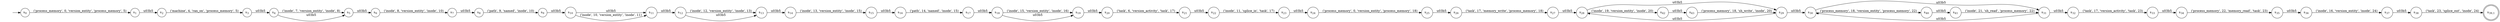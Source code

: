 digraph NFA {
    rankdir = LR;
    I [style = invis];
    I -> S0;
    S0 [label = <s<sub>0</sub>>, shape = circle];
    S1 [label = <s<sub>1</sub>>, shape = circle];
    S2 [label = <s<sub>2</sub>>, shape = circle];
    S3 [label = <s<sub>3</sub>>, shape = circle];
    S4 [label = <s<sub>4</sub>>, shape = circle];
    S5 [label = <s<sub>5</sub>>, shape = circle];
    S6 [label = <s<sub>6</sub>>, shape = circle];
    S7 [label = <s<sub>7</sub>>, shape = circle];
    S8 [label = <s<sub>8</sub>>, shape = circle];
    S9 [label = <s<sub>9</sub>>, shape = circle];
    S10 [label = <s<sub>10</sub>>, shape = circle];
    S11 [label = <s<sub>11</sub>>, shape = circle];
    S12 [label = <s<sub>12</sub>>, shape = circle];
    S13 [label = <s<sub>13</sub>>, shape = circle];
    S14 [label = <s<sub>14</sub>>, shape = circle];
    S15 [label = <s<sub>15</sub>>, shape = circle];
    S16 [label = <s<sub>16</sub>>, shape = circle];
    S17 [label = <s<sub>17</sub>>, shape = circle];
    S18 [label = <s<sub>18</sub>>, shape = circle];
    S19 [label = <s<sub>19</sub>>, shape = circle];
    S20 [label = <s<sub>20</sub>>, shape = circle];
    S21 [label = <s<sub>21</sub>>, shape = circle];
    S22 [label = <s<sub>22</sub>>, shape = circle];
    S23 [label = <s<sub>23</sub>>, shape = circle];
    S24 [label = <s<sub>24</sub>>, shape = circle];
    S25 [label = <s<sub>25</sub>>, shape = circle];
    S26 [label = <s<sub>26</sub>>, shape = circle];
    S27 [label = <s<sub>27</sub>>, shape = circle];
    S28 [label = <s<sub>28</sub>>, shape = circle];
    S29 [label = <s<sub>29</sub>>, shape = circle];
    S29 -> S28 [label = "\u03b5"];
    S30 [label = <s<sub>30</sub>>, shape = circle];
    S31 [label = <s<sub>31</sub>>, shape = circle];
    S32 [label = <s<sub>32</sub>>, shape = circle];
    S33 [label = <s<sub>33</sub>>, shape = circle];
    S34 [label = <s<sub>34</sub>>, shape = circle];
    S35 [label = <s<sub>35</sub>>, shape = circle];
    S36 [label = <s<sub>36</sub>>, shape = circle];
    S37 [label = <s<sub>37</sub>>, shape = circle];
    S38 [label = <s<sub>38</sub>>, shape = circle];
    S39 [label = <s<sub>39,1</sub>>, shape = circle, peripheries = 2];
    S38 -> S39 [label = "('task', 23, 'splice_out', 'inode', 24)"];
    S37 -> S38 [label = "\u03b5"];
    S36 -> S37 [label = "('inode', 16, 'version_entity', 'inode', 24)"];
    S35 -> S36 [label = "\u03b5"];
    S34 -> S35 [label = "('process_memory', 22, 'memory_read', 'task', 23)"];
    S33 -> S34 [label = "\u03b5"];
    S32 -> S33 [label = "('task', 17, 'version_activity', 'task', 23)"];
    S31 -> S32 [label = "\u03b5"];
    S31 -> S30 [label = "\u03b5"];
    S30 -> S31 [label = "\u03b5"];
    S40 [label = <s<sub>40</sub>>, shape = circle];
    S41 [label = <s<sub>41</sub>>, shape = circle];
    S41 -> S31 [label = "('inode', 21, 'sh_read', 'process_memory', 22)"];
    S40 -> S41 [label = "\u03b5"];
    S30 -> S40 [label = "('process_memory', 18, 'version_entity', 'process_memory', 22)"];
    S29 -> S30 [label = "\u03b5"];
    S28 -> S29 [label = "\u03b5"];
    S42 [label = <s<sub>42</sub>>, shape = circle];
    S43 [label = <s<sub>43</sub>>, shape = circle];
    S43 -> S29 [label = "('process_memory', 18, 'sh_write', 'inode', 20)"];
    S42 -> S43 [label = "\u03b5"];
    S28 -> S42 [label = "('inode', 19, 'version_entity', 'inode', 20)"];
    S27 -> S28 [label = "\u03b5"];
    S26 -> S27 [label = "('task', 17, 'memory_write', 'process_memory', 18)"];
    S25 -> S26 [label = "\u03b5"];
    S24 -> S25 [label = "('process_memory', 0, 'version_entity', 'process_memory', 18)"];
    S23 -> S24 [label = "\u03b5"];
    S22 -> S23 [label = "('inode', 11, 'splice_in', 'task', 17)"];
    S21 -> S22 [label = "\u03b5"];
    S20 -> S21 [label = "('task', 6, 'version_activity', 'task', 17)"];
    S19 -> S20 [label = "\u03b5"];
    S18 -> S19 [label = "('inode', 15, 'version_entity', 'inode', 16)"];
    S18 -> S19 [label = "\u03b5"];
    S17 -> S18 [label = "\u03b5"];
    S16 -> S17 [label = "('path', 14, 'named', 'inode', 15)"];
    S15 -> S16 [label = "\u03b5"];
    S14 -> S15 [label = "('inode', 13, 'version_entity', 'inode', 15)"];
    S13 -> S14 [label = "\u03b5"];
    S12 -> S13 [label = "('inode', 12, 'version_entity', 'inode', 13)"];
    S12 -> S13 [label = "\u03b5"];
    S11 -> S12 [label = "\u03b5"];
    S10 -> S11 [label = "\u03b5"];
    S10 -> S11 [label = "('inode', 10, 'version_entity', 'inode', 11)"];
    S9 -> S10 [label = "\u03b5"];
    S8 -> S9 [label = "('path', 9, 'named', 'inode', 10)"];
    S7 -> S8 [label = "\u03b5"];
    S6 -> S7 [label = "('inode', 8, 'version_entity', 'inode', 10)"];
    S5 -> S6 [label = "\u03b5"];
    S4 -> S5 [label = "('inode', 7, 'version_entity', 'inode', 8)"];
    S4 -> S5 [label = "\u03b5"];
    S3 -> S4 [label = "\u03b5"];
    S2 -> S3 [label = "('machine', 4, 'ran_on', 'process_memory', 5)"];
    S1 -> S2 [label = "\u03b5"];
    S0 -> S1 [label = "('process_memory', 0, 'version_entity', 'process_memory', 5)"];
}
